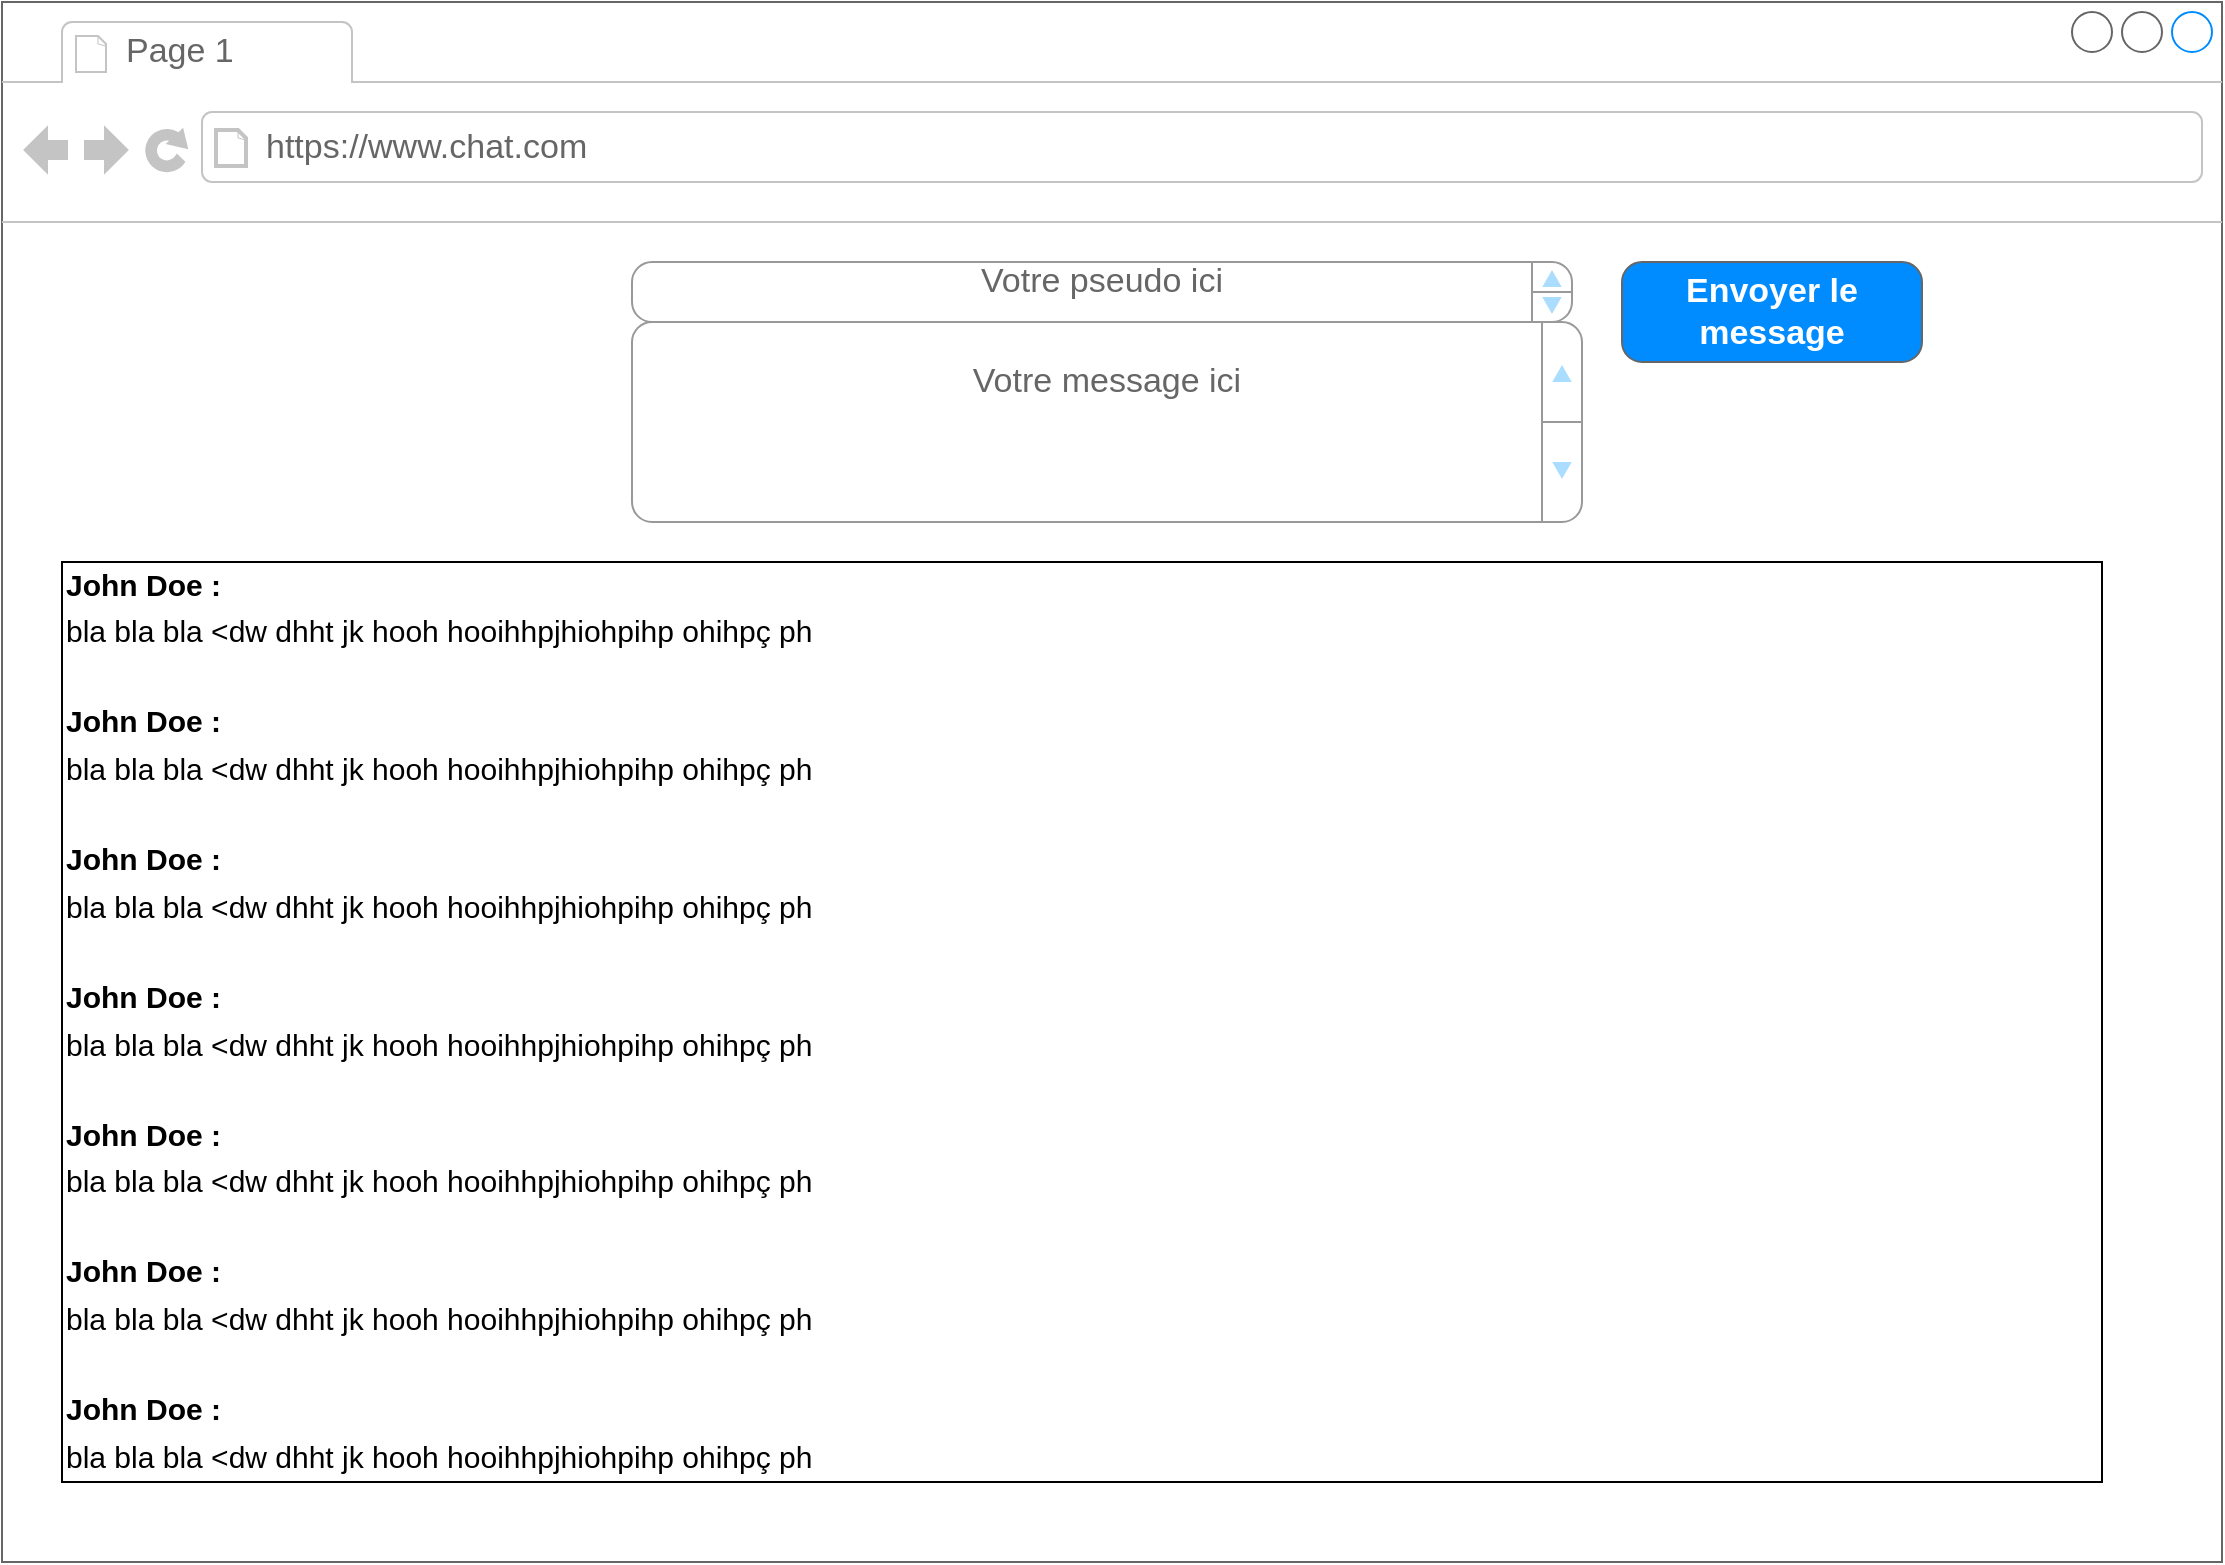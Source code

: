 <mxfile version="12.4.2" type="device" pages="1"><diagram id="cbEaymVfiJt9EQiYcSoF" name="Page-1"><mxGraphModel dx="526" dy="593" grid="1" gridSize="10" guides="1" tooltips="1" connect="1" arrows="1" fold="1" page="1" pageScale="1" pageWidth="1169" pageHeight="827" math="0" shadow="0"><root><mxCell id="0"/><mxCell id="1" parent="0"/><mxCell id="co1PJAJ-sHmoq-qvALCY-1" value="" style="strokeWidth=1;shadow=0;dashed=0;align=center;html=1;shape=mxgraph.mockup.containers.browserWindow;rSize=0;strokeColor=#666666;strokeColor2=#008cff;strokeColor3=#c4c4c4;mainText=,;recursiveResize=0;" parent="1" vertex="1"><mxGeometry x="20" y="20" width="1110" height="780" as="geometry"/></mxCell><mxCell id="co1PJAJ-sHmoq-qvALCY-2" value="Page 1" style="strokeWidth=1;shadow=0;dashed=0;align=center;html=1;shape=mxgraph.mockup.containers.anchor;fontSize=17;fontColor=#666666;align=left;" parent="co1PJAJ-sHmoq-qvALCY-1" vertex="1"><mxGeometry x="60" y="12" width="110" height="26" as="geometry"/></mxCell><mxCell id="co1PJAJ-sHmoq-qvALCY-3" value="https://www.chat.com" style="strokeWidth=1;shadow=0;dashed=0;align=center;html=1;shape=mxgraph.mockup.containers.anchor;rSize=0;fontSize=17;fontColor=#666666;align=left;" parent="co1PJAJ-sHmoq-qvALCY-1" vertex="1"><mxGeometry x="130" y="60" width="250" height="26" as="geometry"/></mxCell><mxCell id="co1PJAJ-sHmoq-qvALCY-19" value="&lt;br&gt;Votre message ici" style="strokeWidth=1;shadow=0;dashed=0;align=center;html=1;shape=mxgraph.mockup.forms.spinner;strokeColor=#999999;spinLayout=right;spinStyle=normal;adjStyle=triangle;fillColor=#aaddff;fontSize=17;fontColor=#666666;mainText=;html=1;overflow=fill;" parent="co1PJAJ-sHmoq-qvALCY-1" vertex="1"><mxGeometry x="315" y="160" width="475" height="100" as="geometry"/></mxCell><mxCell id="co1PJAJ-sHmoq-qvALCY-20" value="Votre pseudo ici" style="strokeWidth=1;shadow=0;dashed=0;align=center;html=1;shape=mxgraph.mockup.forms.spinner;strokeColor=#999999;spinLayout=right;spinStyle=normal;adjStyle=triangle;fillColor=#aaddff;fontSize=17;fontColor=#666666;mainText=;html=1;overflow=fill;" parent="co1PJAJ-sHmoq-qvALCY-1" vertex="1"><mxGeometry x="315" y="130" width="470" height="30" as="geometry"/></mxCell><mxCell id="co1PJAJ-sHmoq-qvALCY-75" value="Envoyer le message" style="strokeWidth=1;shadow=0;dashed=0;align=center;html=1;shape=mxgraph.mockup.buttons.button;strokeColor=#666666;fontColor=#ffffff;mainText=;buttonStyle=round;fontSize=17;fontStyle=1;fillColor=#008cff;whiteSpace=wrap;" parent="co1PJAJ-sHmoq-qvALCY-1" vertex="1"><mxGeometry x="810" y="130" width="150" height="50" as="geometry"/></mxCell><mxCell id="co1PJAJ-sHmoq-qvALCY-76" value="&lt;p style=&quot;line-height: 80%&quot;&gt;&lt;b&gt;&lt;font style=&quot;font-size: 15px&quot;&gt;John Doe :&amp;nbsp;&lt;/font&gt;&lt;/b&gt;&lt;/p&gt;&lt;p style=&quot;line-height: 80%&quot;&gt;&lt;span style=&quot;font-size: 15px&quot;&gt;bla bla bla &amp;lt;dw dhht jk hooh hooihhpjhiohpihp ohihpç ph&lt;/span&gt;&amp;nbsp;&lt;/p&gt;&lt;p style=&quot;line-height: 80%&quot;&gt;&lt;br&gt;&lt;/p&gt;&lt;p style=&quot;line-height: 9.6px&quot;&gt;&lt;b&gt;&lt;font style=&quot;font-size: 15px&quot;&gt;John Doe :&amp;nbsp;&lt;/font&gt;&lt;/b&gt;&lt;/p&gt;&lt;p style=&quot;line-height: 9.6px&quot;&gt;&lt;span style=&quot;font-size: 15px&quot;&gt;bla bla bla &amp;lt;dw dhht jk hooh hooihhpjhiohpihp ohihpç ph&lt;/span&gt;&amp;nbsp;&lt;/p&gt;&lt;p style=&quot;line-height: 9.6px&quot;&gt;&lt;br&gt;&lt;/p&gt;&lt;p style=&quot;line-height: 9.6px&quot;&gt;&lt;b&gt;&lt;font style=&quot;font-size: 15px&quot;&gt;John Doe :&amp;nbsp;&lt;/font&gt;&lt;/b&gt;&lt;/p&gt;&lt;p style=&quot;line-height: 9.6px&quot;&gt;&lt;span style=&quot;font-size: 15px&quot;&gt;bla bla bla &amp;lt;dw dhht jk hooh hooihhpjhiohpihp ohihpç ph&lt;/span&gt;&amp;nbsp;&lt;/p&gt;&lt;p style=&quot;line-height: 9.6px&quot;&gt;&lt;br&gt;&lt;/p&gt;&lt;p style=&quot;line-height: 9.6px&quot;&gt;&lt;b&gt;&lt;font style=&quot;font-size: 15px&quot;&gt;John Doe :&amp;nbsp;&lt;/font&gt;&lt;/b&gt;&lt;/p&gt;&lt;p style=&quot;line-height: 9.6px&quot;&gt;&lt;span style=&quot;font-size: 15px&quot;&gt;bla bla bla &amp;lt;dw dhht jk hooh hooihhpjhiohpihp ohihpç ph&lt;/span&gt;&amp;nbsp;&lt;/p&gt;&lt;p style=&quot;line-height: 9.6px&quot;&gt;&lt;br&gt;&lt;/p&gt;&lt;p style=&quot;line-height: 9.6px&quot;&gt;&lt;b&gt;&lt;font style=&quot;font-size: 15px&quot;&gt;John Doe :&amp;nbsp;&lt;/font&gt;&lt;/b&gt;&lt;/p&gt;&lt;p style=&quot;line-height: 9.6px&quot;&gt;&lt;span style=&quot;font-size: 15px&quot;&gt;bla bla bla &amp;lt;dw dhht jk hooh hooihhpjhiohpihp ohihpç ph&lt;/span&gt;&amp;nbsp;&lt;/p&gt;&lt;p style=&quot;line-height: 9.6px&quot;&gt;&lt;br&gt;&lt;/p&gt;&lt;p style=&quot;line-height: 9.6px&quot;&gt;&lt;b&gt;&lt;font style=&quot;font-size: 15px&quot;&gt;John Doe :&amp;nbsp;&lt;/font&gt;&lt;/b&gt;&lt;/p&gt;&lt;p style=&quot;line-height: 9.6px&quot;&gt;&lt;span style=&quot;font-size: 15px&quot;&gt;bla bla bla &amp;lt;dw dhht jk hooh hooihhpjhiohpihp ohihpç ph&lt;/span&gt;&amp;nbsp;&lt;/p&gt;&lt;p style=&quot;line-height: 9.6px&quot;&gt;&lt;br&gt;&lt;/p&gt;&lt;p style=&quot;line-height: 9.6px&quot;&gt;&lt;b&gt;&lt;font style=&quot;font-size: 15px&quot;&gt;John Doe :&amp;nbsp;&lt;/font&gt;&lt;/b&gt;&lt;/p&gt;&lt;p style=&quot;line-height: 9.6px&quot;&gt;&lt;span style=&quot;font-size: 15px&quot;&gt;bla bla bla &amp;lt;dw dhht jk hooh hooihhpjhiohpihp ohihpç ph&lt;/span&gt;&amp;nbsp;&lt;/p&gt;" style="whiteSpace=wrap;html=1;align=left;" parent="co1PJAJ-sHmoq-qvALCY-1" vertex="1"><mxGeometry x="30" y="280" width="1020" height="460" as="geometry"/></mxCell></root></mxGraphModel></diagram></mxfile>